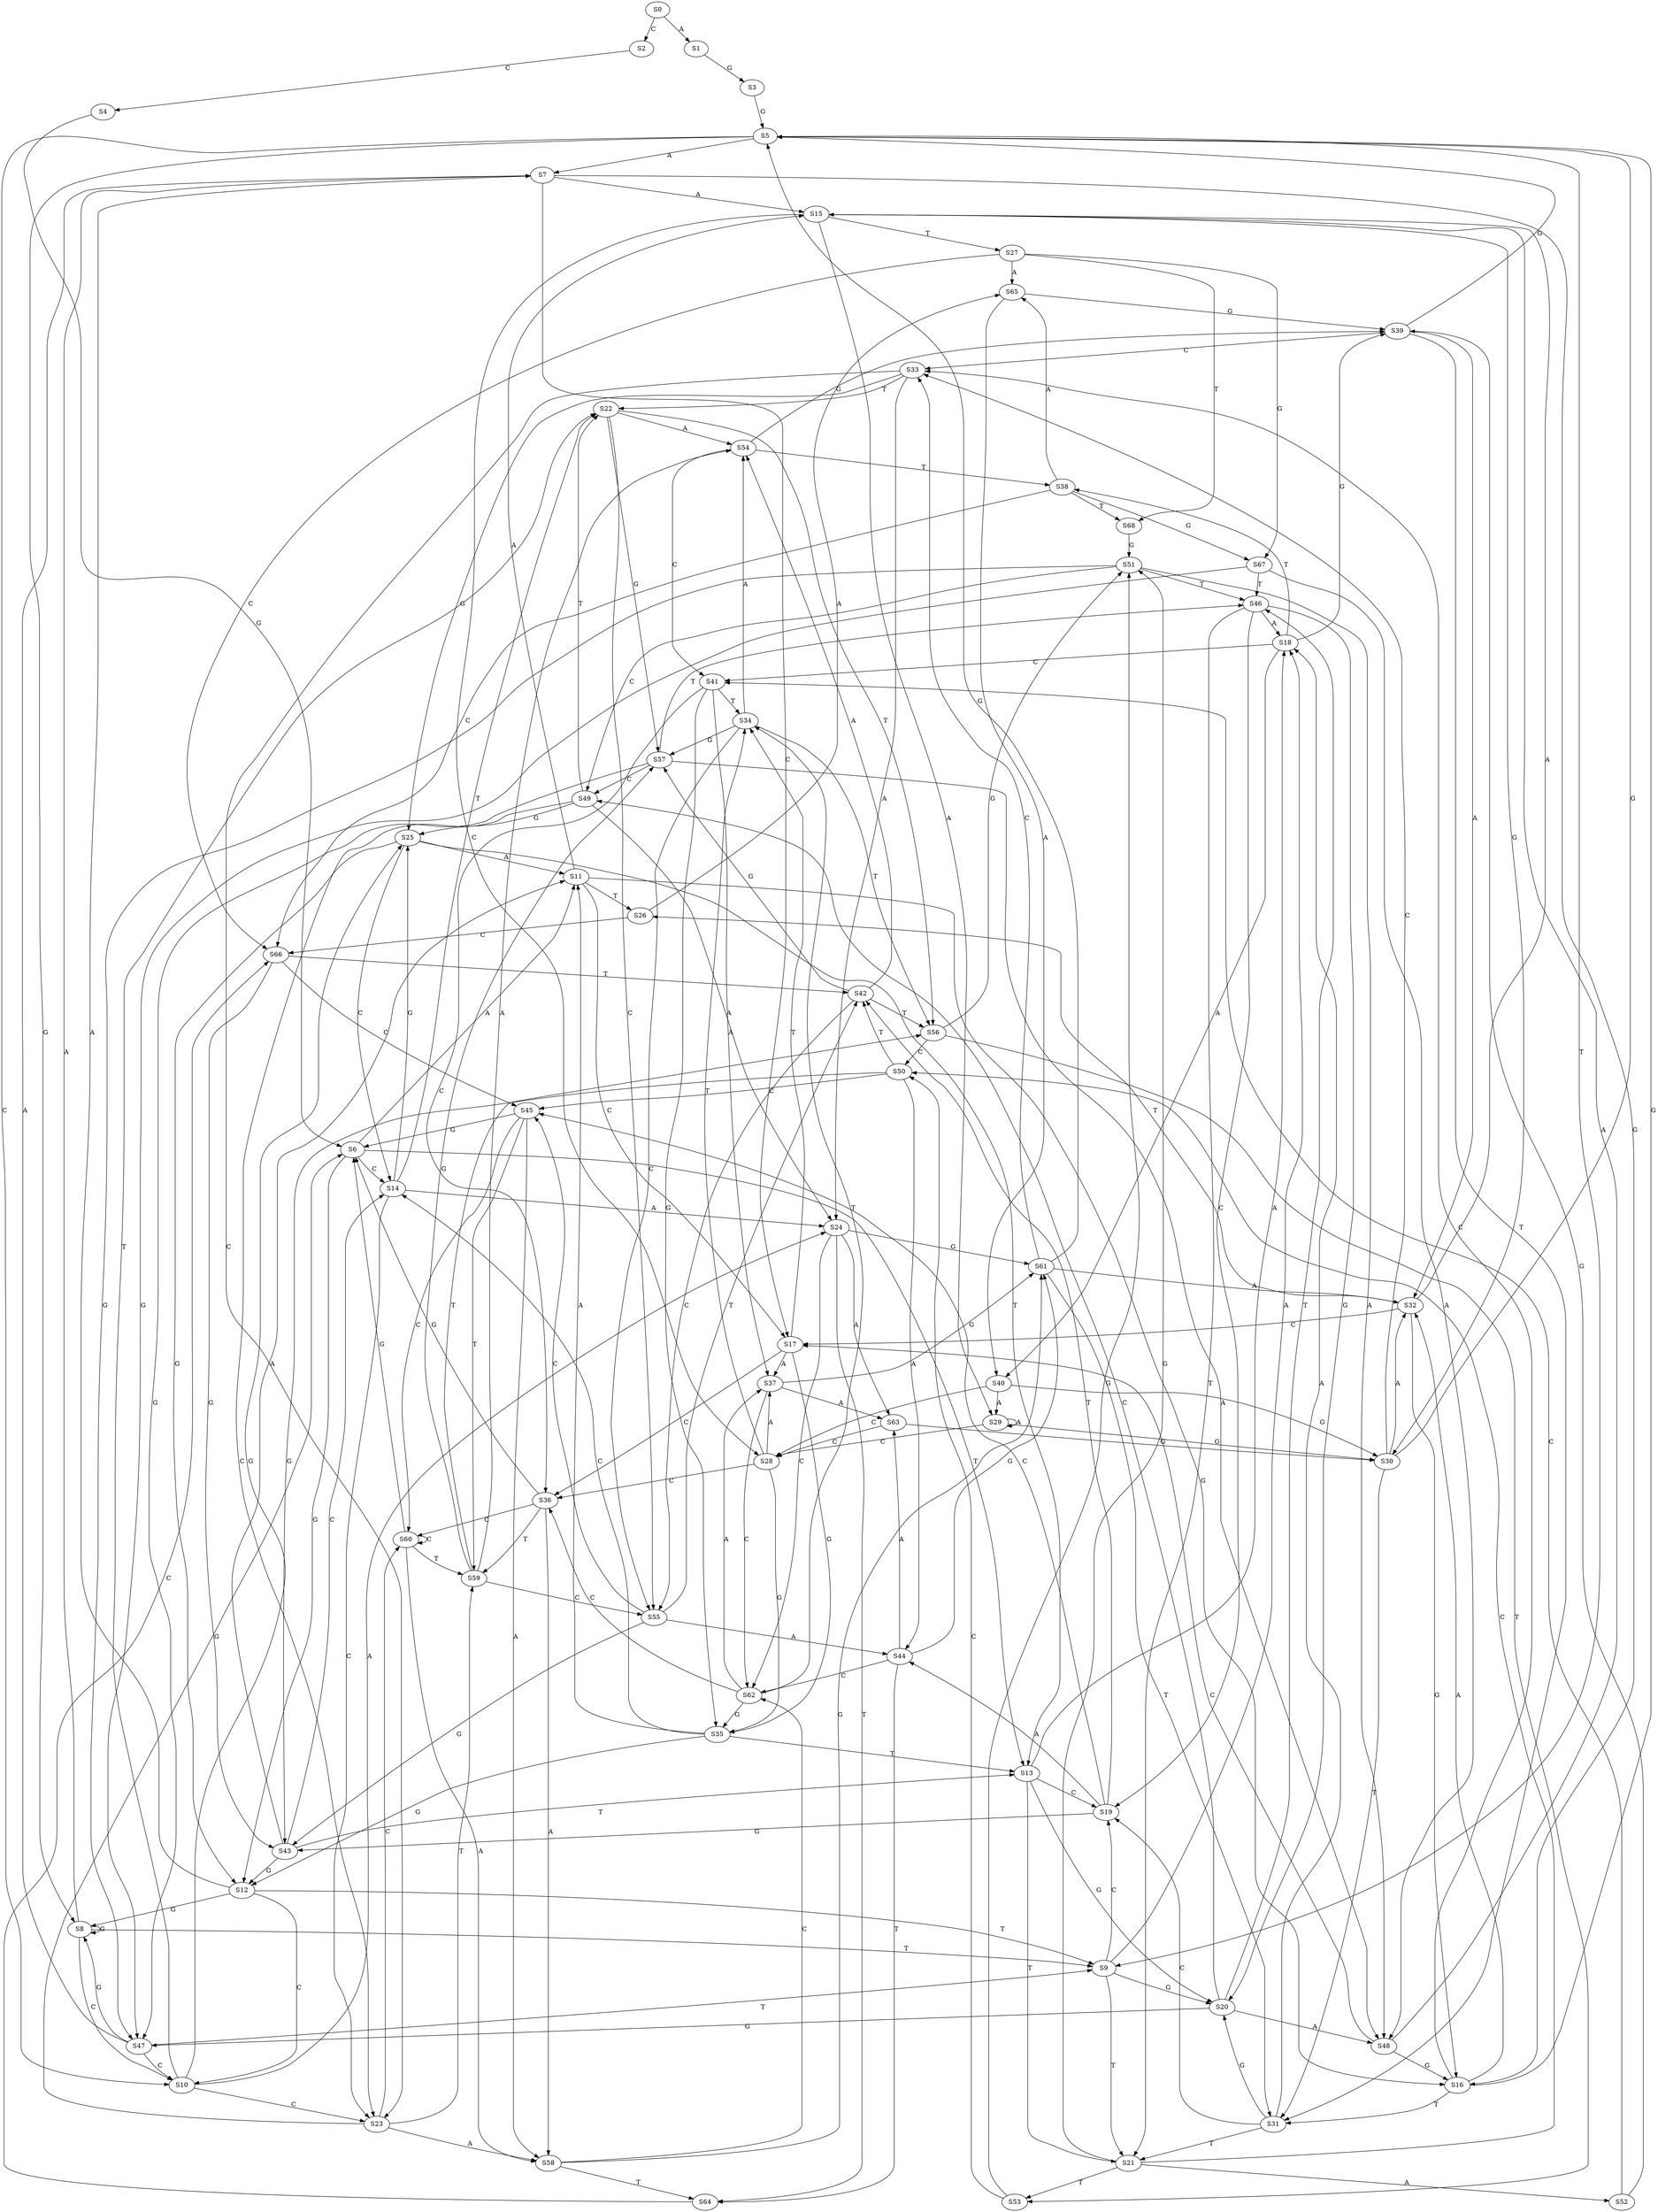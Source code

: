 strict digraph  {
	S0 -> S1 [ label = A ];
	S0 -> S2 [ label = C ];
	S1 -> S3 [ label = G ];
	S2 -> S4 [ label = C ];
	S3 -> S5 [ label = G ];
	S4 -> S6 [ label = G ];
	S5 -> S7 [ label = A ];
	S5 -> S8 [ label = G ];
	S5 -> S9 [ label = T ];
	S5 -> S10 [ label = C ];
	S6 -> S11 [ label = A ];
	S6 -> S12 [ label = G ];
	S6 -> S13 [ label = T ];
	S6 -> S14 [ label = C ];
	S7 -> S15 [ label = A ];
	S7 -> S16 [ label = G ];
	S7 -> S17 [ label = C ];
	S8 -> S9 [ label = T ];
	S8 -> S10 [ label = C ];
	S8 -> S8 [ label = G ];
	S8 -> S7 [ label = A ];
	S9 -> S18 [ label = A ];
	S9 -> S19 [ label = C ];
	S9 -> S20 [ label = G ];
	S9 -> S21 [ label = T ];
	S10 -> S22 [ label = T ];
	S10 -> S23 [ label = C ];
	S10 -> S24 [ label = A ];
	S10 -> S25 [ label = G ];
	S11 -> S15 [ label = A ];
	S11 -> S17 [ label = C ];
	S11 -> S16 [ label = G ];
	S11 -> S26 [ label = T ];
	S12 -> S7 [ label = A ];
	S12 -> S8 [ label = G ];
	S12 -> S10 [ label = C ];
	S12 -> S9 [ label = T ];
	S13 -> S19 [ label = C ];
	S13 -> S18 [ label = A ];
	S13 -> S20 [ label = G ];
	S13 -> S21 [ label = T ];
	S14 -> S25 [ label = G ];
	S14 -> S22 [ label = T ];
	S14 -> S23 [ label = C ];
	S14 -> S24 [ label = A ];
	S15 -> S27 [ label = T ];
	S15 -> S28 [ label = C ];
	S15 -> S29 [ label = A ];
	S15 -> S30 [ label = G ];
	S16 -> S31 [ label = T ];
	S16 -> S5 [ label = G ];
	S16 -> S32 [ label = A ];
	S16 -> S33 [ label = C ];
	S17 -> S34 [ label = T ];
	S17 -> S35 [ label = G ];
	S17 -> S36 [ label = C ];
	S17 -> S37 [ label = A ];
	S18 -> S38 [ label = T ];
	S18 -> S39 [ label = G ];
	S18 -> S40 [ label = A ];
	S18 -> S41 [ label = C ];
	S19 -> S42 [ label = T ];
	S19 -> S43 [ label = G ];
	S19 -> S44 [ label = A ];
	S19 -> S45 [ label = C ];
	S20 -> S46 [ label = T ];
	S20 -> S47 [ label = G ];
	S20 -> S48 [ label = A ];
	S20 -> S49 [ label = C ];
	S21 -> S50 [ label = C ];
	S21 -> S51 [ label = G ];
	S21 -> S52 [ label = A ];
	S21 -> S53 [ label = T ];
	S22 -> S54 [ label = A ];
	S22 -> S55 [ label = C ];
	S22 -> S56 [ label = T ];
	S22 -> S57 [ label = G ];
	S23 -> S6 [ label = G ];
	S23 -> S58 [ label = A ];
	S23 -> S59 [ label = T ];
	S23 -> S60 [ label = C ];
	S24 -> S61 [ label = G ];
	S24 -> S62 [ label = C ];
	S24 -> S63 [ label = A ];
	S24 -> S64 [ label = T ];
	S25 -> S12 [ label = G ];
	S25 -> S11 [ label = A ];
	S25 -> S13 [ label = T ];
	S25 -> S14 [ label = C ];
	S26 -> S65 [ label = A ];
	S26 -> S66 [ label = C ];
	S27 -> S65 [ label = A ];
	S27 -> S66 [ label = C ];
	S27 -> S67 [ label = G ];
	S27 -> S68 [ label = T ];
	S28 -> S37 [ label = A ];
	S28 -> S36 [ label = C ];
	S28 -> S35 [ label = G ];
	S28 -> S34 [ label = T ];
	S29 -> S30 [ label = G ];
	S29 -> S28 [ label = C ];
	S29 -> S29 [ label = A ];
	S30 -> S31 [ label = T ];
	S30 -> S32 [ label = A ];
	S30 -> S33 [ label = C ];
	S30 -> S5 [ label = G ];
	S31 -> S18 [ label = A ];
	S31 -> S19 [ label = C ];
	S31 -> S20 [ label = G ];
	S31 -> S21 [ label = T ];
	S32 -> S15 [ label = A ];
	S32 -> S17 [ label = C ];
	S32 -> S26 [ label = T ];
	S32 -> S16 [ label = G ];
	S33 -> S23 [ label = C ];
	S33 -> S24 [ label = A ];
	S33 -> S25 [ label = G ];
	S33 -> S22 [ label = T ];
	S34 -> S54 [ label = A ];
	S34 -> S55 [ label = C ];
	S34 -> S56 [ label = T ];
	S34 -> S57 [ label = G ];
	S35 -> S12 [ label = G ];
	S35 -> S11 [ label = A ];
	S35 -> S13 [ label = T ];
	S35 -> S14 [ label = C ];
	S36 -> S60 [ label = C ];
	S36 -> S58 [ label = A ];
	S36 -> S59 [ label = T ];
	S36 -> S6 [ label = G ];
	S37 -> S61 [ label = G ];
	S37 -> S62 [ label = C ];
	S37 -> S63 [ label = A ];
	S38 -> S66 [ label = C ];
	S38 -> S65 [ label = A ];
	S38 -> S68 [ label = T ];
	S38 -> S67 [ label = G ];
	S39 -> S31 [ label = T ];
	S39 -> S32 [ label = A ];
	S39 -> S33 [ label = C ];
	S39 -> S5 [ label = G ];
	S40 -> S30 [ label = G ];
	S40 -> S29 [ label = A ];
	S40 -> S28 [ label = C ];
	S41 -> S35 [ label = G ];
	S41 -> S34 [ label = T ];
	S41 -> S36 [ label = C ];
	S41 -> S37 [ label = A ];
	S42 -> S57 [ label = G ];
	S42 -> S55 [ label = C ];
	S42 -> S54 [ label = A ];
	S42 -> S56 [ label = T ];
	S43 -> S12 [ label = G ];
	S43 -> S13 [ label = T ];
	S43 -> S14 [ label = C ];
	S43 -> S11 [ label = A ];
	S44 -> S64 [ label = T ];
	S44 -> S62 [ label = C ];
	S44 -> S63 [ label = A ];
	S44 -> S61 [ label = G ];
	S45 -> S60 [ label = C ];
	S45 -> S58 [ label = A ];
	S45 -> S59 [ label = T ];
	S45 -> S6 [ label = G ];
	S46 -> S19 [ label = C ];
	S46 -> S21 [ label = T ];
	S46 -> S20 [ label = G ];
	S46 -> S18 [ label = A ];
	S47 -> S8 [ label = G ];
	S47 -> S10 [ label = C ];
	S47 -> S7 [ label = A ];
	S47 -> S9 [ label = T ];
	S48 -> S16 [ label = G ];
	S48 -> S17 [ label = C ];
	S48 -> S15 [ label = A ];
	S49 -> S23 [ label = C ];
	S49 -> S25 [ label = G ];
	S49 -> S22 [ label = T ];
	S49 -> S24 [ label = A ];
	S50 -> S44 [ label = A ];
	S50 -> S45 [ label = C ];
	S50 -> S43 [ label = G ];
	S50 -> S42 [ label = T ];
	S51 -> S47 [ label = G ];
	S51 -> S49 [ label = C ];
	S51 -> S46 [ label = T ];
	S51 -> S48 [ label = A ];
	S52 -> S41 [ label = C ];
	S52 -> S39 [ label = G ];
	S53 -> S51 [ label = G ];
	S53 -> S50 [ label = C ];
	S54 -> S39 [ label = G ];
	S54 -> S38 [ label = T ];
	S54 -> S41 [ label = C ];
	S55 -> S42 [ label = T ];
	S55 -> S43 [ label = G ];
	S55 -> S45 [ label = C ];
	S55 -> S44 [ label = A ];
	S56 -> S50 [ label = C ];
	S56 -> S53 [ label = T ];
	S56 -> S51 [ label = G ];
	S57 -> S48 [ label = A ];
	S57 -> S49 [ label = C ];
	S57 -> S47 [ label = G ];
	S57 -> S46 [ label = T ];
	S58 -> S61 [ label = G ];
	S58 -> S64 [ label = T ];
	S58 -> S62 [ label = C ];
	S59 -> S57 [ label = G ];
	S59 -> S55 [ label = C ];
	S59 -> S56 [ label = T ];
	S59 -> S54 [ label = A ];
	S60 -> S6 [ label = G ];
	S60 -> S60 [ label = C ];
	S60 -> S58 [ label = A ];
	S60 -> S59 [ label = T ];
	S61 -> S5 [ label = G ];
	S61 -> S31 [ label = T ];
	S61 -> S32 [ label = A ];
	S61 -> S33 [ label = C ];
	S62 -> S34 [ label = T ];
	S62 -> S35 [ label = G ];
	S62 -> S37 [ label = A ];
	S62 -> S36 [ label = C ];
	S63 -> S30 [ label = G ];
	S63 -> S28 [ label = C ];
	S64 -> S66 [ label = C ];
	S65 -> S39 [ label = G ];
	S65 -> S40 [ label = A ];
	S66 -> S45 [ label = C ];
	S66 -> S43 [ label = G ];
	S66 -> S42 [ label = T ];
	S67 -> S47 [ label = G ];
	S67 -> S48 [ label = A ];
	S67 -> S46 [ label = T ];
	S68 -> S51 [ label = G ];
}
